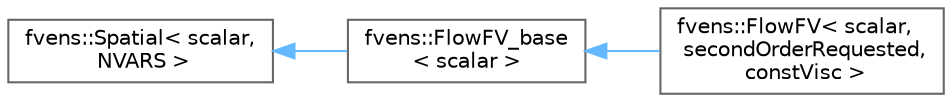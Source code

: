 digraph "Graphical Class Hierarchy"
{
 // LATEX_PDF_SIZE
  bgcolor="transparent";
  edge [fontname=Helvetica,fontsize=10,labelfontname=Helvetica,labelfontsize=10];
  node [fontname=Helvetica,fontsize=10,shape=box,height=0.2,width=0.4];
  rankdir="LR";
  Node0 [id="Node000000",label="fvens::Spatial\< scalar,\l NVARS \>",height=0.2,width=0.4,color="grey40", fillcolor="white", style="filled",URL="$classfvens_1_1Spatial.html",tooltip=" "];
  Node0 -> Node1 [id="edge42_Node000000_Node000001",dir="back",color="steelblue1",style="solid",tooltip=" "];
  Node1 [id="Node000001",label="fvens::FlowFV_base\l\< scalar \>",height=0.2,width=0.4,color="grey40", fillcolor="white", style="filled",URL="$classfvens_1_1FlowFV__base.html",tooltip="Abstract base class for finite volume discretization of flow problems."];
  Node1 -> Node2 [id="edge43_Node000001_Node000002",dir="back",color="steelblue1",style="solid",tooltip=" "];
  Node2 [id="Node000002",label="fvens::FlowFV\< scalar,\l secondOrderRequested,\l constVisc \>",height=0.2,width=0.4,color="grey40", fillcolor="white", style="filled",URL="$classfvens_1_1FlowFV.html",tooltip="Computes the integrated fluxes and their Jacobians for compressible flow."];
}

